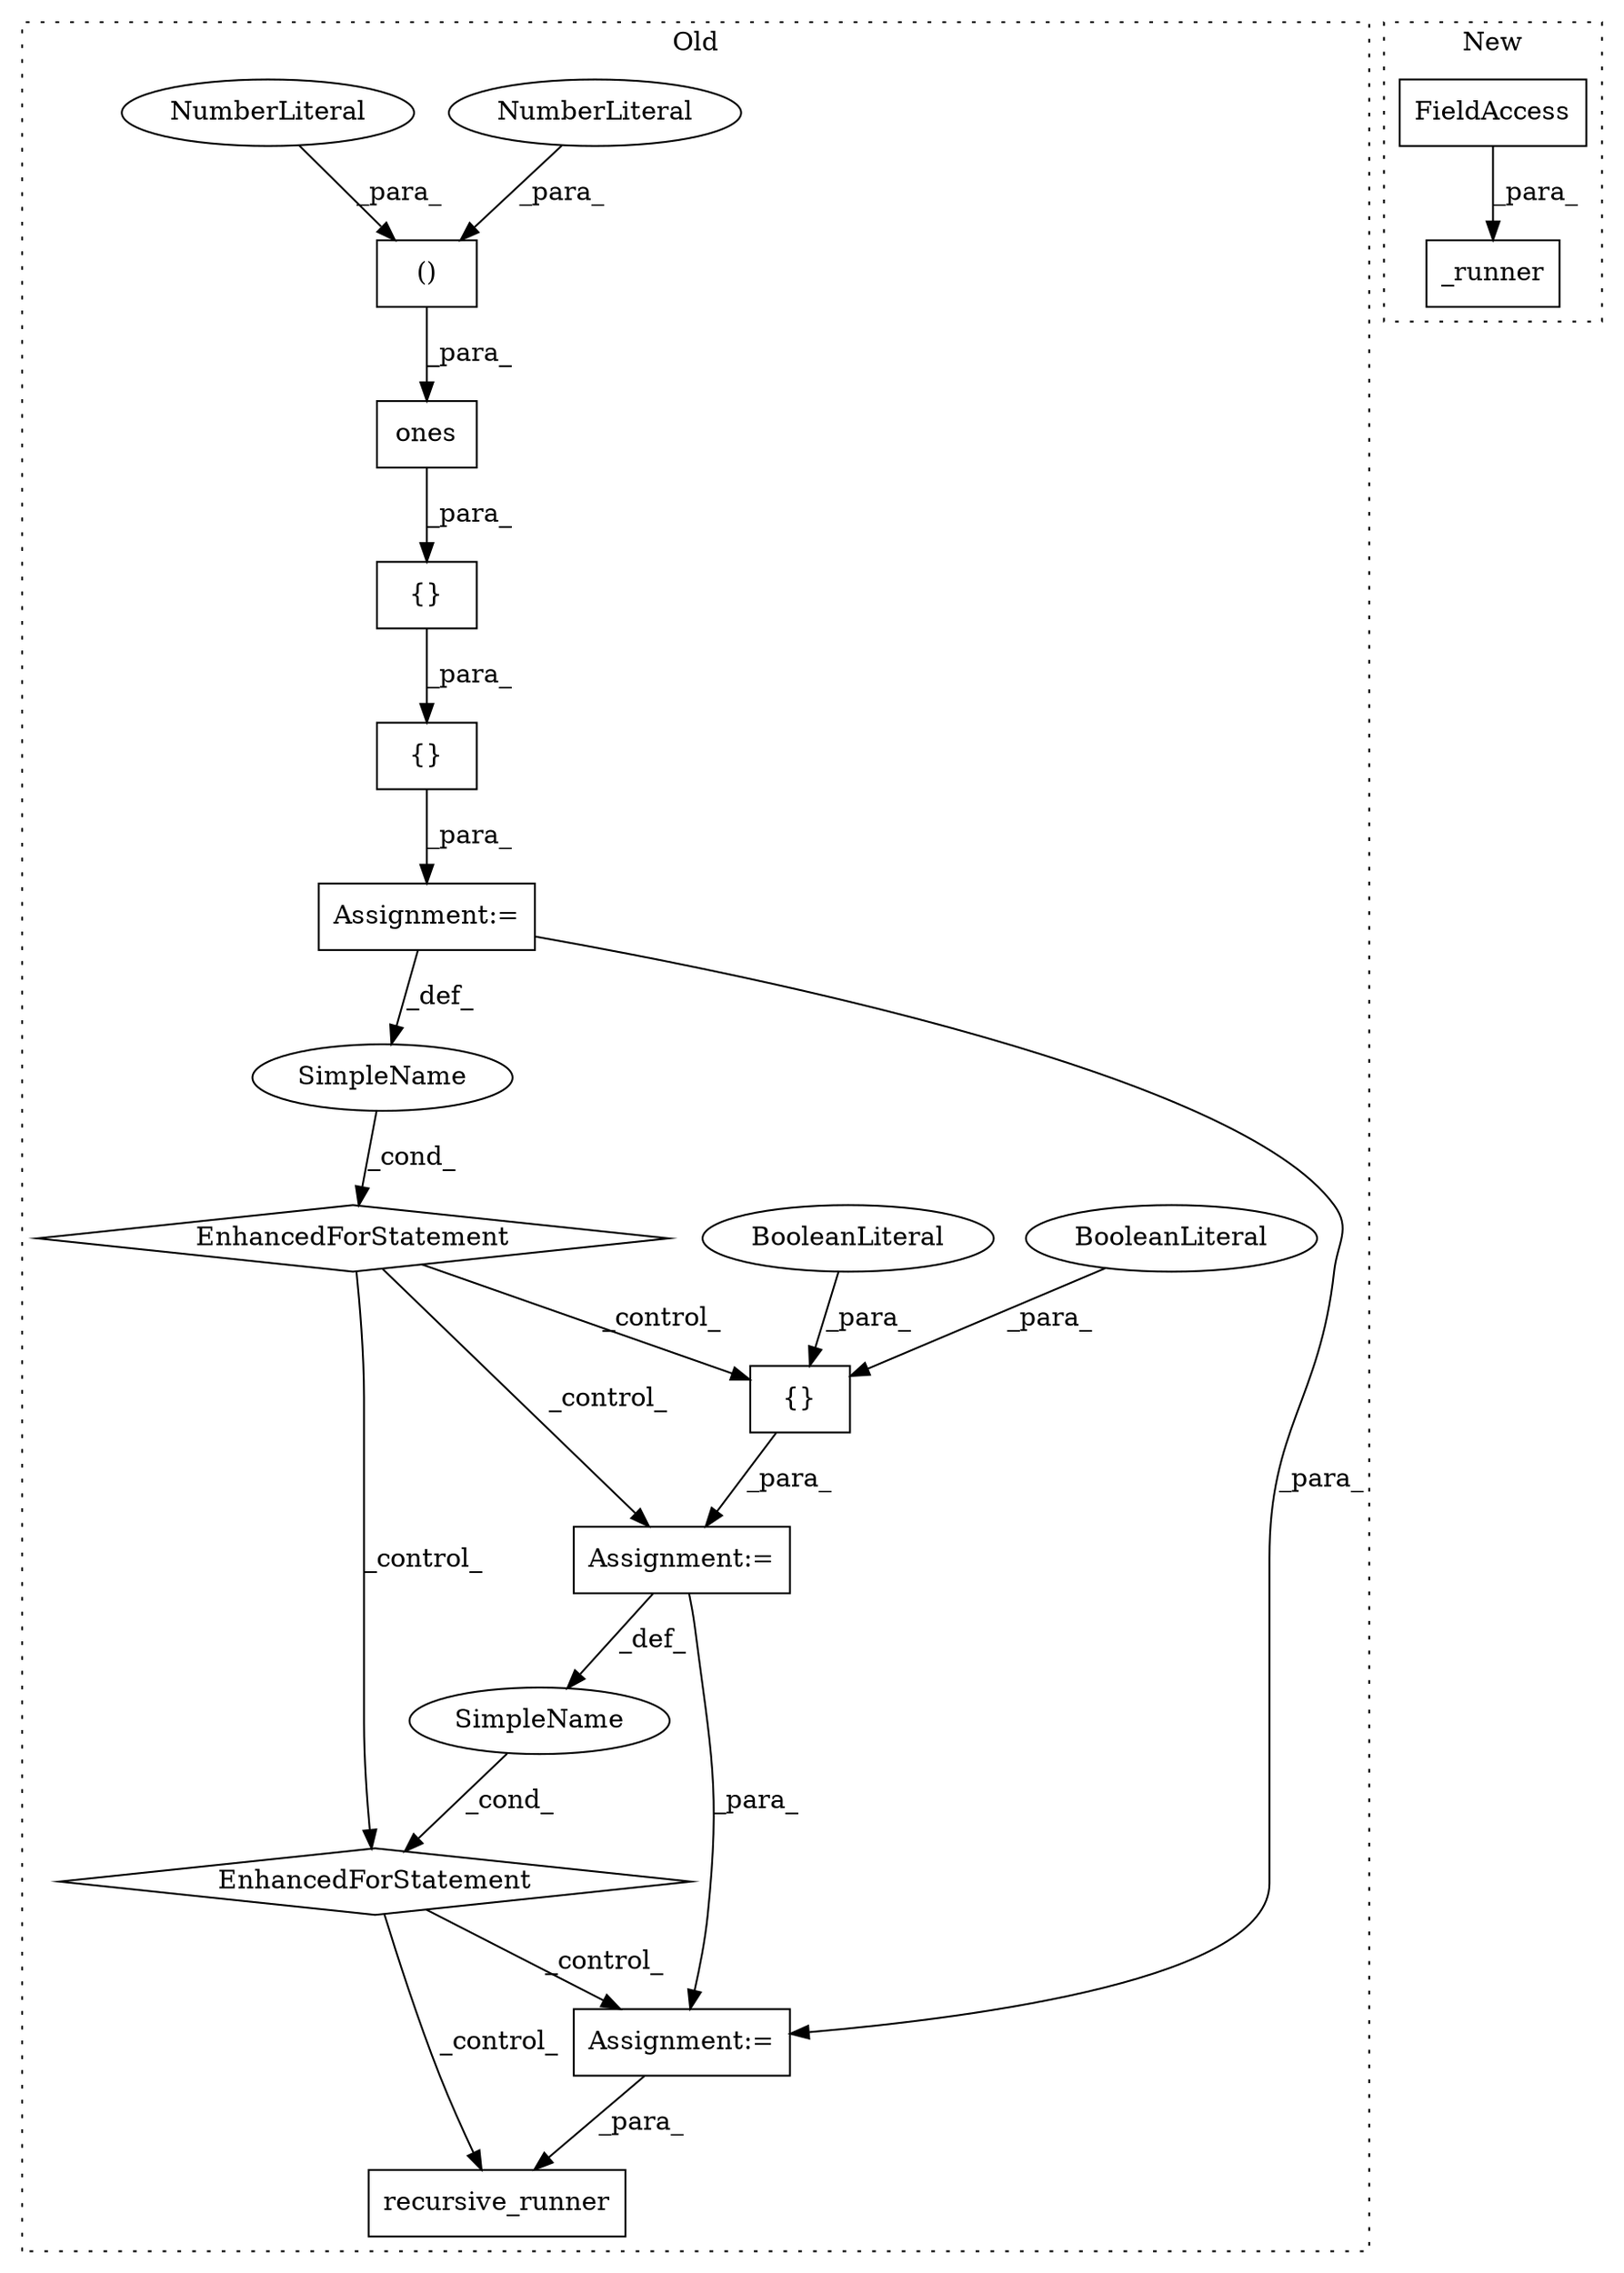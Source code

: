 digraph G {
subgraph cluster0 {
1 [label="()" a="106" s="3069" l="16" shape="box"];
3 [label="{}" a="4" s="3180,3191" l="1,1" shape="box"];
4 [label="NumberLiteral" a="34" s="3069" l="2" shape="ellipse"];
5 [label="EnhancedForStatement" a="70" s="2956,3089" l="53,2" shape="diamond"];
6 [label="{}" a="4" s="3046,3088" l="1,1" shape="box"];
7 [label="NumberLiteral" a="34" s="3084" l="1" shape="ellipse"];
8 [label="{}" a="4" s="3052,3087" l="1,1" shape="box"];
9 [label="EnhancedForStatement" a="70" s="3099,3192" l="57,2" shape="diamond"];
10 [label="BooleanLiteral" a="9" s="3181" l="4" shape="ellipse"];
11 [label="BooleanLiteral" a="9" s="3186" l="5" shape="ellipse"];
12 [label="SimpleName" a="42" s="3027" l="7" shape="ellipse"];
13 [label="SimpleName" a="42" s="3161" l="7" shape="ellipse"];
14 [label="recursive_runner" a="32" s="3256,3278" l="17,1" shape="box"];
16 [label="ones" a="32" s="3059,3085" l="10,2" shape="box"];
17 [label="Assignment:=" a="7" s="3099,3192" l="57,2" shape="box"];
18 [label="Assignment:=" a="7" s="3209" l="1" shape="box"];
19 [label="Assignment:=" a="7" s="2956,3089" l="53,2" shape="box"];
label = "Old";
style="dotted";
}
subgraph cluster1 {
2 [label="_runner" a="32" s="1733,1755" l="8,1" shape="box"];
15 [label="FieldAccess" a="22" s="1741" l="14" shape="box"];
label = "New";
style="dotted";
}
1 -> 16 [label="_para_"];
3 -> 17 [label="_para_"];
4 -> 1 [label="_para_"];
5 -> 3 [label="_control_"];
5 -> 9 [label="_control_"];
5 -> 17 [label="_control_"];
6 -> 19 [label="_para_"];
7 -> 1 [label="_para_"];
8 -> 6 [label="_para_"];
9 -> 18 [label="_control_"];
9 -> 14 [label="_control_"];
10 -> 3 [label="_para_"];
11 -> 3 [label="_para_"];
12 -> 5 [label="_cond_"];
13 -> 9 [label="_cond_"];
15 -> 2 [label="_para_"];
16 -> 8 [label="_para_"];
17 -> 13 [label="_def_"];
17 -> 18 [label="_para_"];
18 -> 14 [label="_para_"];
19 -> 12 [label="_def_"];
19 -> 18 [label="_para_"];
}